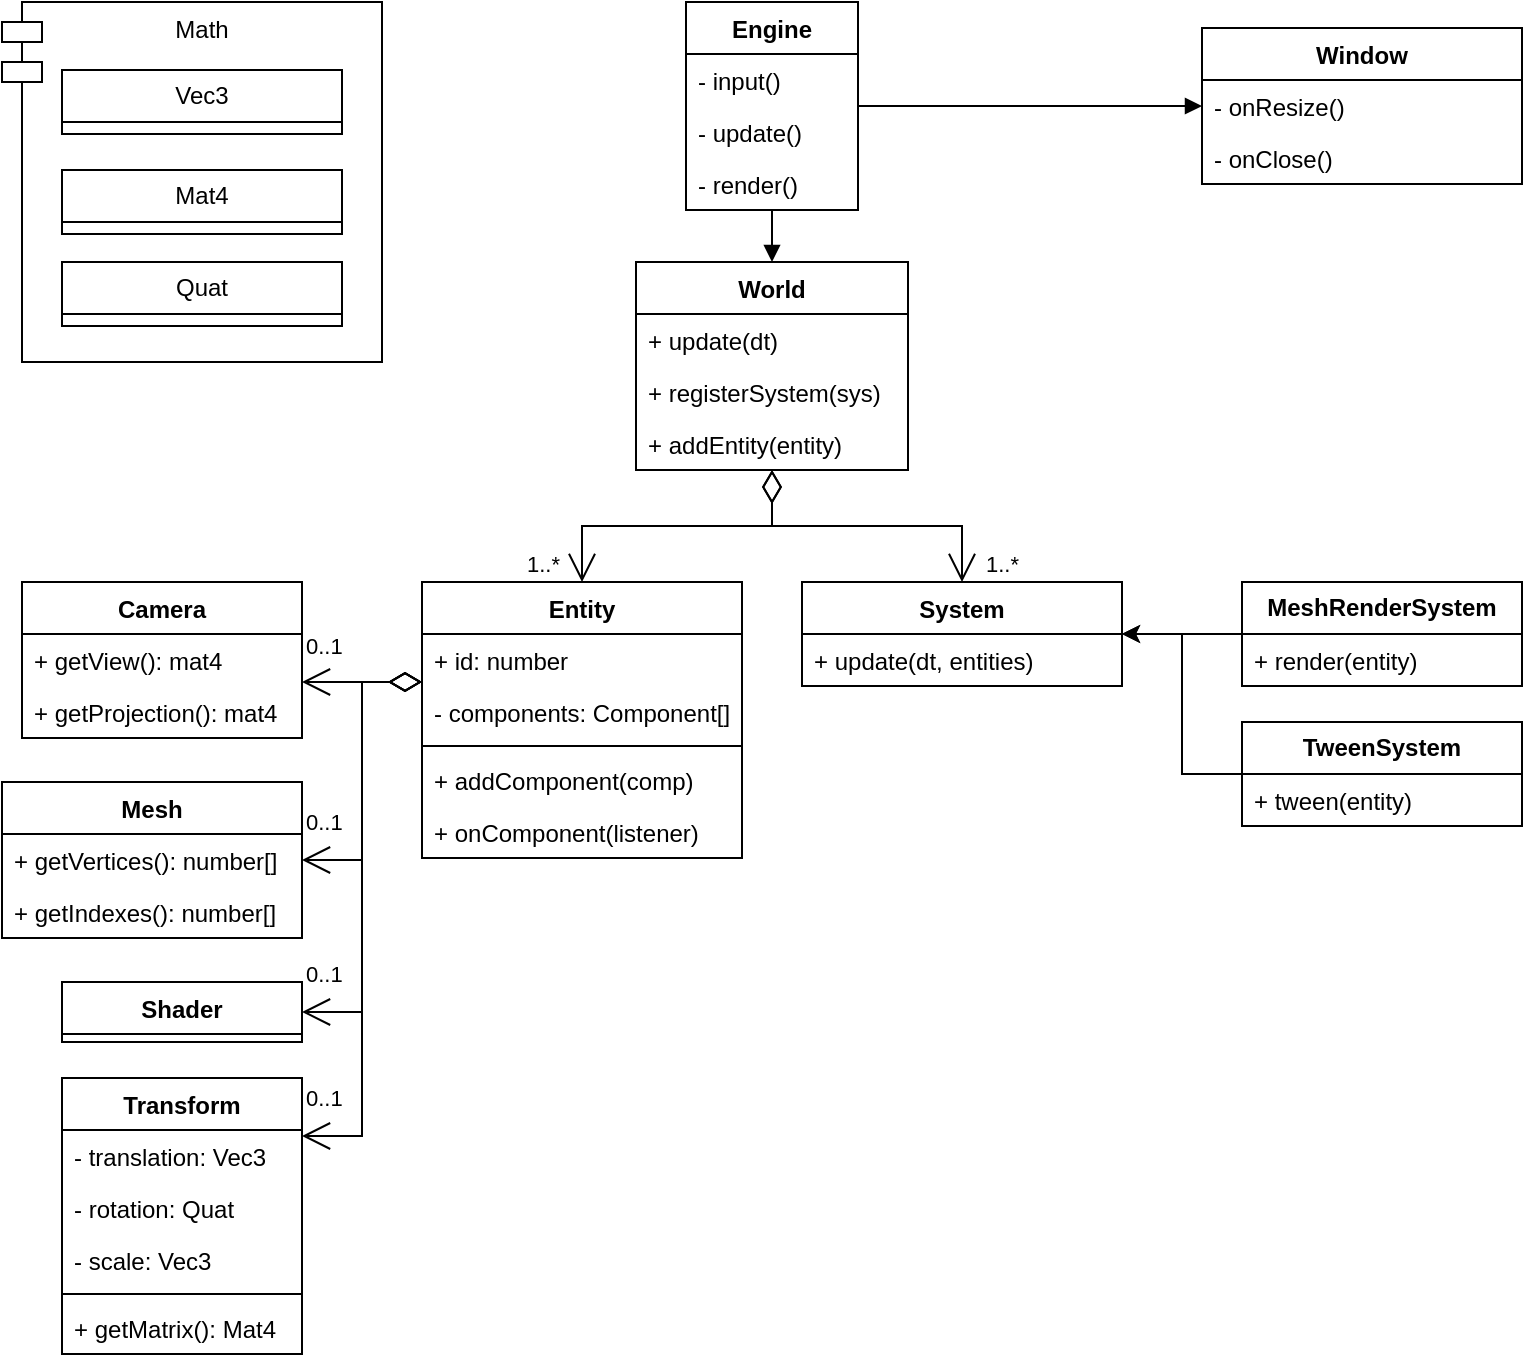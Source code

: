 <mxfile version="26.2.2">
  <diagram name="Страница — 1" id="kJVgFP-XCL9LoOZHXFr-">
    <mxGraphModel dx="1264" dy="939" grid="1" gridSize="10" guides="1" tooltips="1" connect="1" arrows="1" fold="1" page="1" pageScale="1" pageWidth="1169" pageHeight="827" background="none" math="0" shadow="0">
      <root>
        <mxCell id="0" />
        <mxCell id="1" parent="0" />
        <mxCell id="59MKXKUP5RYxz5AlFKz5-1" value="Window" style="swimlane;fontStyle=1;align=center;verticalAlign=top;childLayout=stackLayout;horizontal=1;startSize=26;horizontalStack=0;resizeParent=1;resizeParentMax=0;resizeLast=0;collapsible=1;marginBottom=0;whiteSpace=wrap;html=1;rounded=0;" parent="1" vertex="1">
          <mxGeometry x="800" y="33" width="160" height="78" as="geometry">
            <mxRectangle x="420" y="360" width="100" height="30" as="alternateBounds" />
          </mxGeometry>
        </mxCell>
        <mxCell id="wzKogEVJgoXQ_dvHDsTk-3" value="- onResize()" style="text;strokeColor=none;fillColor=none;align=left;verticalAlign=top;spacingLeft=4;spacingRight=4;overflow=hidden;rotatable=0;points=[[0,0.5],[1,0.5]];portConstraint=eastwest;whiteSpace=wrap;html=1;rounded=0;" parent="59MKXKUP5RYxz5AlFKz5-1" vertex="1">
          <mxGeometry y="26" width="160" height="26" as="geometry" />
        </mxCell>
        <mxCell id="wzKogEVJgoXQ_dvHDsTk-4" value="- onClose()" style="text;strokeColor=none;fillColor=none;align=left;verticalAlign=top;spacingLeft=4;spacingRight=4;overflow=hidden;rotatable=0;points=[[0,0.5],[1,0.5]];portConstraint=eastwest;whiteSpace=wrap;html=1;rounded=0;" parent="59MKXKUP5RYxz5AlFKz5-1" vertex="1">
          <mxGeometry y="52" width="160" height="26" as="geometry" />
        </mxCell>
        <mxCell id="gk4QDaXg1C4XhF2hDk9a-3" value="Engine" style="swimlane;fontStyle=1;align=center;verticalAlign=top;childLayout=stackLayout;horizontal=1;startSize=26;horizontalStack=0;resizeParent=1;resizeParentMax=0;resizeLast=0;collapsible=1;marginBottom=0;whiteSpace=wrap;html=1;rounded=0;" parent="1" vertex="1">
          <mxGeometry x="542" y="20" width="86" height="104" as="geometry" />
        </mxCell>
        <mxCell id="gk4QDaXg1C4XhF2hDk9a-6" value="- input()" style="text;strokeColor=none;fillColor=none;align=left;verticalAlign=top;spacingLeft=4;spacingRight=4;overflow=hidden;rotatable=0;points=[[0,0.5],[1,0.5]];portConstraint=eastwest;whiteSpace=wrap;html=1;rounded=0;" parent="gk4QDaXg1C4XhF2hDk9a-3" vertex="1">
          <mxGeometry y="26" width="86" height="26" as="geometry" />
        </mxCell>
        <mxCell id="QrIwYJtL0aNKeHC7VFV3-32" value="- update()" style="text;strokeColor=none;fillColor=none;align=left;verticalAlign=top;spacingLeft=4;spacingRight=4;overflow=hidden;rotatable=0;points=[[0,0.5],[1,0.5]];portConstraint=eastwest;whiteSpace=wrap;html=1;rounded=0;" vertex="1" parent="gk4QDaXg1C4XhF2hDk9a-3">
          <mxGeometry y="52" width="86" height="26" as="geometry" />
        </mxCell>
        <mxCell id="QrIwYJtL0aNKeHC7VFV3-33" value="- render()" style="text;strokeColor=none;fillColor=none;align=left;verticalAlign=top;spacingLeft=4;spacingRight=4;overflow=hidden;rotatable=0;points=[[0,0.5],[1,0.5]];portConstraint=eastwest;whiteSpace=wrap;html=1;rounded=0;" vertex="1" parent="gk4QDaXg1C4XhF2hDk9a-3">
          <mxGeometry y="78" width="86" height="26" as="geometry" />
        </mxCell>
        <mxCell id="wzKogEVJgoXQ_dvHDsTk-5" value="Mesh" style="swimlane;fontStyle=1;align=center;verticalAlign=top;childLayout=stackLayout;horizontal=1;startSize=26;horizontalStack=0;resizeParent=1;resizeParentMax=0;resizeLast=0;collapsible=1;marginBottom=0;whiteSpace=wrap;html=1;rounded=0;" parent="1" vertex="1">
          <mxGeometry x="200" y="410" width="150" height="78" as="geometry" />
        </mxCell>
        <mxCell id="wzKogEVJgoXQ_dvHDsTk-8" value="+ getVertices(): number[]" style="text;strokeColor=none;fillColor=none;align=left;verticalAlign=top;spacingLeft=4;spacingRight=4;overflow=hidden;rotatable=0;points=[[0,0.5],[1,0.5]];portConstraint=eastwest;whiteSpace=wrap;html=1;rounded=0;" parent="wzKogEVJgoXQ_dvHDsTk-5" vertex="1">
          <mxGeometry y="26" width="150" height="26" as="geometry" />
        </mxCell>
        <mxCell id="wzKogEVJgoXQ_dvHDsTk-9" value="+ getIndexes(): number[]" style="text;strokeColor=none;fillColor=none;align=left;verticalAlign=top;spacingLeft=4;spacingRight=4;overflow=hidden;rotatable=0;points=[[0,0.5],[1,0.5]];portConstraint=eastwest;whiteSpace=wrap;html=1;rounded=0;" parent="wzKogEVJgoXQ_dvHDsTk-5" vertex="1">
          <mxGeometry y="52" width="150" height="26" as="geometry" />
        </mxCell>
        <mxCell id="QrIwYJtL0aNKeHC7VFV3-47" style="edgeStyle=orthogonalEdgeStyle;rounded=0;orthogonalLoop=1;jettySize=auto;html=1;exitX=0;exitY=0.5;exitDx=0;exitDy=0;" edge="1" parent="1" source="wzKogEVJgoXQ_dvHDsTk-12" target="QrIwYJtL0aNKeHC7VFV3-22">
          <mxGeometry relative="1" as="geometry" />
        </mxCell>
        <mxCell id="wzKogEVJgoXQ_dvHDsTk-12" value="&lt;b&gt;Mesh&lt;/b&gt;&lt;b style=&quot;background-color: transparent; color: light-dark(rgb(0, 0, 0), rgb(255, 255, 255));&quot;&gt;RenderSystem&lt;/b&gt;" style="swimlane;fontStyle=0;childLayout=stackLayout;horizontal=1;startSize=26;horizontalStack=0;resizeParent=1;resizeParentMax=0;resizeLast=0;collapsible=1;marginBottom=0;whiteSpace=wrap;html=1;rounded=0;" parent="1" vertex="1">
          <mxGeometry x="820" y="310" width="140" height="52" as="geometry" />
        </mxCell>
        <mxCell id="wzKogEVJgoXQ_dvHDsTk-28" value="+ render(entity)" style="text;strokeColor=none;fillColor=none;align=left;verticalAlign=top;spacingLeft=4;spacingRight=4;overflow=hidden;rotatable=0;points=[[0,0.5],[1,0.5]];portConstraint=eastwest;whiteSpace=wrap;html=1;rounded=0;" parent="wzKogEVJgoXQ_dvHDsTk-12" vertex="1">
          <mxGeometry y="26" width="140" height="26" as="geometry" />
        </mxCell>
        <mxCell id="wzKogEVJgoXQ_dvHDsTk-47" value="Shader" style="swimlane;fontStyle=1;align=center;verticalAlign=top;childLayout=stackLayout;horizontal=1;startSize=26;horizontalStack=0;resizeParent=1;resizeParentMax=0;resizeLast=0;collapsible=1;marginBottom=0;whiteSpace=wrap;html=1;" parent="1" vertex="1">
          <mxGeometry x="230" y="510" width="120" height="30" as="geometry" />
        </mxCell>
        <mxCell id="wzKogEVJgoXQ_dvHDsTk-53" value="" style="endArrow=block;endFill=1;html=1;align=left;verticalAlign=bottom;spacing=0;spacingLeft=0;edgeStyle=orthogonalEdgeStyle;strokeColor=default;curved=0;rounded=1;" parent="1" source="gk4QDaXg1C4XhF2hDk9a-3" target="59MKXKUP5RYxz5AlFKz5-1" edge="1">
          <mxGeometry x="-0.177" y="4" relative="1" as="geometry">
            <mxPoint x="420" y="280" as="sourcePoint" />
            <mxPoint x="580" y="280" as="targetPoint" />
            <mxPoint as="offset" />
          </mxGeometry>
        </mxCell>
        <mxCell id="wzKogEVJgoXQ_dvHDsTk-62" value="Camera" style="swimlane;fontStyle=1;align=center;verticalAlign=top;childLayout=stackLayout;horizontal=1;startSize=26;horizontalStack=0;resizeParent=1;resizeParentMax=0;resizeLast=0;collapsible=1;marginBottom=0;whiteSpace=wrap;html=1;" parent="1" vertex="1">
          <mxGeometry x="210" y="310" width="140" height="78" as="geometry" />
        </mxCell>
        <mxCell id="wzKogEVJgoXQ_dvHDsTk-65" value="+ getView(): mat4" style="text;strokeColor=none;fillColor=none;align=left;verticalAlign=top;spacingLeft=4;spacingRight=4;overflow=hidden;rotatable=0;points=[[0,0.5],[1,0.5]];portConstraint=eastwest;whiteSpace=wrap;html=1;" parent="wzKogEVJgoXQ_dvHDsTk-62" vertex="1">
          <mxGeometry y="26" width="140" height="26" as="geometry" />
        </mxCell>
        <mxCell id="wzKogEVJgoXQ_dvHDsTk-68" value="+ getProjection(): mat4" style="text;strokeColor=none;fillColor=none;align=left;verticalAlign=top;spacingLeft=4;spacingRight=4;overflow=hidden;rotatable=0;points=[[0,0.5],[1,0.5]];portConstraint=eastwest;whiteSpace=wrap;html=1;" parent="wzKogEVJgoXQ_dvHDsTk-62" vertex="1">
          <mxGeometry y="52" width="140" height="26" as="geometry" />
        </mxCell>
        <mxCell id="QrIwYJtL0aNKeHC7VFV3-45" style="edgeStyle=orthogonalEdgeStyle;rounded=0;orthogonalLoop=1;jettySize=auto;html=1;exitX=1;exitY=0.5;exitDx=0;exitDy=0;" edge="1" parent="wzKogEVJgoXQ_dvHDsTk-62" source="wzKogEVJgoXQ_dvHDsTk-68" target="wzKogEVJgoXQ_dvHDsTk-68">
          <mxGeometry relative="1" as="geometry" />
        </mxCell>
        <mxCell id="wzKogEVJgoXQ_dvHDsTk-69" value="Entity" style="swimlane;fontStyle=1;align=center;verticalAlign=top;childLayout=stackLayout;horizontal=1;startSize=26;horizontalStack=0;resizeParent=1;resizeParentMax=0;resizeLast=0;collapsible=1;marginBottom=0;whiteSpace=wrap;html=1;" parent="1" vertex="1">
          <mxGeometry x="410" y="310" width="160" height="138" as="geometry" />
        </mxCell>
        <mxCell id="wzKogEVJgoXQ_dvHDsTk-70" value="+ id: number" style="text;strokeColor=none;fillColor=none;align=left;verticalAlign=top;spacingLeft=4;spacingRight=4;overflow=hidden;rotatable=0;points=[[0,0.5],[1,0.5]];portConstraint=eastwest;whiteSpace=wrap;html=1;" parent="wzKogEVJgoXQ_dvHDsTk-69" vertex="1">
          <mxGeometry y="26" width="160" height="26" as="geometry" />
        </mxCell>
        <mxCell id="QrIwYJtL0aNKeHC7VFV3-26" value="- components: Component[]" style="text;strokeColor=none;fillColor=none;align=left;verticalAlign=top;spacingLeft=4;spacingRight=4;overflow=hidden;rotatable=0;points=[[0,0.5],[1,0.5]];portConstraint=eastwest;whiteSpace=wrap;html=1;" vertex="1" parent="wzKogEVJgoXQ_dvHDsTk-69">
          <mxGeometry y="52" width="160" height="26" as="geometry" />
        </mxCell>
        <mxCell id="QrIwYJtL0aNKeHC7VFV3-18" value="" style="line;strokeWidth=1;fillColor=none;align=left;verticalAlign=middle;spacingTop=-1;spacingLeft=3;spacingRight=3;rotatable=0;labelPosition=right;points=[];portConstraint=eastwest;strokeColor=inherit;" vertex="1" parent="wzKogEVJgoXQ_dvHDsTk-69">
          <mxGeometry y="78" width="160" height="8" as="geometry" />
        </mxCell>
        <mxCell id="QrIwYJtL0aNKeHC7VFV3-17" value="+ addComponent(comp)" style="text;strokeColor=none;fillColor=none;align=left;verticalAlign=top;spacingLeft=4;spacingRight=4;overflow=hidden;rotatable=0;points=[[0,0.5],[1,0.5]];portConstraint=eastwest;whiteSpace=wrap;html=1;" vertex="1" parent="wzKogEVJgoXQ_dvHDsTk-69">
          <mxGeometry y="86" width="160" height="26" as="geometry" />
        </mxCell>
        <mxCell id="QrIwYJtL0aNKeHC7VFV3-19" value="+ onComponent(listener)" style="text;strokeColor=none;fillColor=none;align=left;verticalAlign=top;spacingLeft=4;spacingRight=4;overflow=hidden;rotatable=0;points=[[0,0.5],[1,0.5]];portConstraint=eastwest;whiteSpace=wrap;html=1;" vertex="1" parent="wzKogEVJgoXQ_dvHDsTk-69">
          <mxGeometry y="112" width="160" height="26" as="geometry" />
        </mxCell>
        <mxCell id="wzKogEVJgoXQ_dvHDsTk-76" value="Transform" style="swimlane;fontStyle=1;align=center;verticalAlign=top;childLayout=stackLayout;horizontal=1;startSize=26;horizontalStack=0;resizeParent=1;resizeParentMax=0;resizeLast=0;collapsible=1;marginBottom=0;whiteSpace=wrap;html=1;" parent="1" vertex="1">
          <mxGeometry x="230" y="558" width="120" height="138" as="geometry" />
        </mxCell>
        <mxCell id="QrIwYJtL0aNKeHC7VFV3-8" value="- translation: Vec3" style="text;strokeColor=none;fillColor=none;align=left;verticalAlign=top;spacingLeft=4;spacingRight=4;overflow=hidden;rotatable=0;points=[[0,0.5],[1,0.5]];portConstraint=eastwest;whiteSpace=wrap;html=1;" vertex="1" parent="wzKogEVJgoXQ_dvHDsTk-76">
          <mxGeometry y="26" width="120" height="26" as="geometry" />
        </mxCell>
        <mxCell id="QrIwYJtL0aNKeHC7VFV3-9" value="- rotation: Quat" style="text;strokeColor=none;fillColor=none;align=left;verticalAlign=top;spacingLeft=4;spacingRight=4;overflow=hidden;rotatable=0;points=[[0,0.5],[1,0.5]];portConstraint=eastwest;whiteSpace=wrap;html=1;" vertex="1" parent="wzKogEVJgoXQ_dvHDsTk-76">
          <mxGeometry y="52" width="120" height="26" as="geometry" />
        </mxCell>
        <mxCell id="QrIwYJtL0aNKeHC7VFV3-6" value="- scale: Vec3" style="text;strokeColor=none;fillColor=none;align=left;verticalAlign=top;spacingLeft=4;spacingRight=4;overflow=hidden;rotatable=0;points=[[0,0.5],[1,0.5]];portConstraint=eastwest;whiteSpace=wrap;html=1;" vertex="1" parent="wzKogEVJgoXQ_dvHDsTk-76">
          <mxGeometry y="78" width="120" height="26" as="geometry" />
        </mxCell>
        <mxCell id="QrIwYJtL0aNKeHC7VFV3-7" value="" style="line;strokeWidth=1;fillColor=none;align=left;verticalAlign=middle;spacingTop=-1;spacingLeft=3;spacingRight=3;rotatable=0;labelPosition=right;points=[];portConstraint=eastwest;strokeColor=inherit;" vertex="1" parent="wzKogEVJgoXQ_dvHDsTk-76">
          <mxGeometry y="104" width="120" height="8" as="geometry" />
        </mxCell>
        <mxCell id="wzKogEVJgoXQ_dvHDsTk-82" value="+ getMatrix(): M&lt;span style=&quot;background-color: transparent; color: light-dark(rgb(0, 0, 0), rgb(255, 255, 255));&quot;&gt;at4&lt;/span&gt;" style="text;strokeColor=none;fillColor=none;align=left;verticalAlign=top;spacingLeft=4;spacingRight=4;overflow=hidden;rotatable=0;points=[[0,0.5],[1,0.5]];portConstraint=eastwest;whiteSpace=wrap;html=1;" parent="wzKogEVJgoXQ_dvHDsTk-76" vertex="1">
          <mxGeometry y="112" width="120" height="26" as="geometry" />
        </mxCell>
        <mxCell id="QrIwYJtL0aNKeHC7VFV3-2" value="" style="group" vertex="1" connectable="0" parent="1">
          <mxGeometry x="200" y="20" width="190" height="180" as="geometry" />
        </mxCell>
        <mxCell id="T-zd2cSABAyiTnIaaSCx-3" value="Math" style="shape=module;align=left;spacingLeft=10;align=center;verticalAlign=top;whiteSpace=wrap;html=1;container=0;" parent="QrIwYJtL0aNKeHC7VFV3-2" vertex="1">
          <mxGeometry width="190" height="180" as="geometry" />
        </mxCell>
        <mxCell id="T-zd2cSABAyiTnIaaSCx-5" value="Vec3" style="swimlane;fontStyle=0;childLayout=stackLayout;horizontal=1;startSize=26;fillColor=none;horizontalStack=0;resizeParent=1;resizeParentMax=0;resizeLast=0;collapsible=1;marginBottom=0;whiteSpace=wrap;html=1;container=0;" parent="QrIwYJtL0aNKeHC7VFV3-2" vertex="1">
          <mxGeometry x="30" y="34" width="140" height="32" as="geometry" />
        </mxCell>
        <mxCell id="T-zd2cSABAyiTnIaaSCx-10" value="Mat4" style="swimlane;fontStyle=0;childLayout=stackLayout;horizontal=1;startSize=26;fillColor=none;horizontalStack=0;resizeParent=1;resizeParentMax=0;resizeLast=0;collapsible=1;marginBottom=0;whiteSpace=wrap;html=1;container=0;" parent="QrIwYJtL0aNKeHC7VFV3-2" vertex="1">
          <mxGeometry x="30" y="84" width="140" height="32" as="geometry" />
        </mxCell>
        <mxCell id="QrIwYJtL0aNKeHC7VFV3-1" value="Quat" style="swimlane;fontStyle=0;childLayout=stackLayout;horizontal=1;startSize=26;fillColor=none;horizontalStack=0;resizeParent=1;resizeParentMax=0;resizeLast=0;collapsible=1;marginBottom=0;whiteSpace=wrap;html=1;container=0;" vertex="1" parent="QrIwYJtL0aNKeHC7VFV3-2">
          <mxGeometry x="30" y="130" width="140" height="32" as="geometry" />
        </mxCell>
        <mxCell id="QrIwYJtL0aNKeHC7VFV3-48" style="edgeStyle=orthogonalEdgeStyle;rounded=0;orthogonalLoop=1;jettySize=auto;html=1;" edge="1" parent="1" source="QrIwYJtL0aNKeHC7VFV3-3" target="QrIwYJtL0aNKeHC7VFV3-22">
          <mxGeometry relative="1" as="geometry">
            <Array as="points">
              <mxPoint x="790" y="406" />
              <mxPoint x="790" y="336" />
            </Array>
          </mxGeometry>
        </mxCell>
        <mxCell id="QrIwYJtL0aNKeHC7VFV3-3" value="&lt;b&gt;TweenSystem&lt;/b&gt;" style="swimlane;fontStyle=0;childLayout=stackLayout;horizontal=1;startSize=26;horizontalStack=0;resizeParent=1;resizeParentMax=0;resizeLast=0;collapsible=1;marginBottom=0;whiteSpace=wrap;html=1;rounded=0;" vertex="1" parent="1">
          <mxGeometry x="820" y="380" width="140" height="52" as="geometry" />
        </mxCell>
        <mxCell id="QrIwYJtL0aNKeHC7VFV3-4" value="+ tween&lt;span style=&quot;background-color: transparent; color: light-dark(rgb(0, 0, 0), rgb(255, 255, 255));&quot;&gt;(entity)&lt;/span&gt;" style="text;strokeColor=none;fillColor=none;align=left;verticalAlign=top;spacingLeft=4;spacingRight=4;overflow=hidden;rotatable=0;points=[[0,0.5],[1,0.5]];portConstraint=eastwest;whiteSpace=wrap;html=1;rounded=0;" vertex="1" parent="QrIwYJtL0aNKeHC7VFV3-3">
          <mxGeometry y="26" width="140" height="26" as="geometry" />
        </mxCell>
        <mxCell id="QrIwYJtL0aNKeHC7VFV3-10" value="World" style="swimlane;fontStyle=1;align=center;verticalAlign=top;childLayout=stackLayout;horizontal=1;startSize=26;horizontalStack=0;resizeParent=1;resizeParentMax=0;resizeLast=0;collapsible=1;marginBottom=0;whiteSpace=wrap;html=1;" vertex="1" parent="1">
          <mxGeometry x="517" y="150" width="136" height="104" as="geometry" />
        </mxCell>
        <mxCell id="QrIwYJtL0aNKeHC7VFV3-13" value="+ update(dt)" style="text;strokeColor=none;fillColor=none;align=left;verticalAlign=top;spacingLeft=4;spacingRight=4;overflow=hidden;rotatable=0;points=[[0,0.5],[1,0.5]];portConstraint=eastwest;whiteSpace=wrap;html=1;" vertex="1" parent="QrIwYJtL0aNKeHC7VFV3-10">
          <mxGeometry y="26" width="136" height="26" as="geometry" />
        </mxCell>
        <mxCell id="QrIwYJtL0aNKeHC7VFV3-15" value="+ registerSystem(sys)" style="text;strokeColor=none;fillColor=none;align=left;verticalAlign=top;spacingLeft=4;spacingRight=4;overflow=hidden;rotatable=0;points=[[0,0.5],[1,0.5]];portConstraint=eastwest;whiteSpace=wrap;html=1;" vertex="1" parent="QrIwYJtL0aNKeHC7VFV3-10">
          <mxGeometry y="52" width="136" height="26" as="geometry" />
        </mxCell>
        <mxCell id="QrIwYJtL0aNKeHC7VFV3-16" value="+ addEntity(entity)" style="text;strokeColor=none;fillColor=none;align=left;verticalAlign=top;spacingLeft=4;spacingRight=4;overflow=hidden;rotatable=0;points=[[0,0.5],[1,0.5]];portConstraint=eastwest;whiteSpace=wrap;html=1;" vertex="1" parent="QrIwYJtL0aNKeHC7VFV3-10">
          <mxGeometry y="78" width="136" height="26" as="geometry" />
        </mxCell>
        <mxCell id="QrIwYJtL0aNKeHC7VFV3-22" value="System" style="swimlane;fontStyle=1;align=center;verticalAlign=top;childLayout=stackLayout;horizontal=1;startSize=26;horizontalStack=0;resizeParent=1;resizeParentMax=0;resizeLast=0;collapsible=1;marginBottom=0;whiteSpace=wrap;html=1;" vertex="1" parent="1">
          <mxGeometry x="600" y="310" width="160" height="52" as="geometry" />
        </mxCell>
        <mxCell id="QrIwYJtL0aNKeHC7VFV3-25" value="+ update(dt, entities&lt;span style=&quot;background-color: transparent; color: light-dark(rgb(0, 0, 0), rgb(255, 255, 255));&quot;&gt;)&lt;/span&gt;" style="text;strokeColor=none;fillColor=none;align=left;verticalAlign=top;spacingLeft=4;spacingRight=4;overflow=hidden;rotatable=0;points=[[0,0.5],[1,0.5]];portConstraint=eastwest;whiteSpace=wrap;html=1;" vertex="1" parent="QrIwYJtL0aNKeHC7VFV3-22">
          <mxGeometry y="26" width="160" height="26" as="geometry" />
        </mxCell>
        <mxCell id="QrIwYJtL0aNKeHC7VFV3-27" value="1..*" style="endArrow=open;html=1;endSize=12;startArrow=diamondThin;startSize=14;startFill=0;edgeStyle=orthogonalEdgeStyle;align=right;verticalAlign=bottom;rounded=0;" edge="1" parent="1" source="QrIwYJtL0aNKeHC7VFV3-10" target="wzKogEVJgoXQ_dvHDsTk-69">
          <mxGeometry x="1" y="-10" relative="1" as="geometry">
            <mxPoint x="200" y="173" as="sourcePoint" />
            <mxPoint x="360" y="173" as="targetPoint" />
            <mxPoint as="offset" />
          </mxGeometry>
        </mxCell>
        <mxCell id="QrIwYJtL0aNKeHC7VFV3-28" value="1..*" style="endArrow=open;html=1;endSize=12;startArrow=diamondThin;startSize=14;startFill=0;edgeStyle=orthogonalEdgeStyle;align=left;verticalAlign=bottom;rounded=0;" edge="1" parent="1" source="QrIwYJtL0aNKeHC7VFV3-10" target="QrIwYJtL0aNKeHC7VFV3-22">
          <mxGeometry x="1" y="10" relative="1" as="geometry">
            <mxPoint x="600" y="287" as="sourcePoint" />
            <mxPoint x="480" y="353" as="targetPoint" />
            <mxPoint as="offset" />
          </mxGeometry>
        </mxCell>
        <mxCell id="QrIwYJtL0aNKeHC7VFV3-34" value="" style="endArrow=block;endFill=1;html=1;align=left;verticalAlign=bottom;spacing=0;spacingLeft=0;edgeStyle=orthogonalEdgeStyle;strokeColor=default;curved=0;rounded=1;" edge="1" parent="1" source="gk4QDaXg1C4XhF2hDk9a-3" target="QrIwYJtL0aNKeHC7VFV3-10">
          <mxGeometry x="-0.177" y="4" relative="1" as="geometry">
            <mxPoint x="674" y="82" as="sourcePoint" />
            <mxPoint x="815" y="180" as="targetPoint" />
            <mxPoint as="offset" />
          </mxGeometry>
        </mxCell>
        <mxCell id="QrIwYJtL0aNKeHC7VFV3-36" value="0..1" style="endArrow=open;html=1;endSize=12;startArrow=diamondThin;startSize=14;startFill=0;edgeStyle=orthogonalEdgeStyle;align=left;verticalAlign=bottom;rounded=0;" edge="1" parent="1" source="wzKogEVJgoXQ_dvHDsTk-69" target="wzKogEVJgoXQ_dvHDsTk-5">
          <mxGeometry x="1" y="-10" relative="1" as="geometry">
            <mxPoint x="284" y="413" as="sourcePoint" />
            <mxPoint x="190" y="510" as="targetPoint" />
            <mxPoint as="offset" />
            <Array as="points">
              <mxPoint x="380" y="360" />
              <mxPoint x="380" y="449" />
            </Array>
          </mxGeometry>
        </mxCell>
        <mxCell id="QrIwYJtL0aNKeHC7VFV3-43" value="0..1" style="endArrow=open;html=1;endSize=12;startArrow=diamondThin;startSize=14;startFill=0;edgeStyle=orthogonalEdgeStyle;align=left;verticalAlign=bottom;rounded=0;entryX=1;entryY=0.5;entryDx=0;entryDy=0;" edge="1" parent="1" source="wzKogEVJgoXQ_dvHDsTk-69" target="wzKogEVJgoXQ_dvHDsTk-47">
          <mxGeometry x="1" y="-10" relative="1" as="geometry">
            <mxPoint x="410" y="379" as="sourcePoint" />
            <mxPoint x="295" y="540" as="targetPoint" />
            <mxPoint as="offset" />
            <Array as="points">
              <mxPoint x="380" y="360" />
              <mxPoint x="380" y="525" />
            </Array>
          </mxGeometry>
        </mxCell>
        <mxCell id="QrIwYJtL0aNKeHC7VFV3-44" value="0..1" style="endArrow=open;html=1;endSize=12;startArrow=diamondThin;startSize=14;startFill=0;edgeStyle=orthogonalEdgeStyle;align=left;verticalAlign=bottom;rounded=0;" edge="1" parent="1" source="wzKogEVJgoXQ_dvHDsTk-69" target="wzKogEVJgoXQ_dvHDsTk-76">
          <mxGeometry x="1" y="-10" relative="1" as="geometry">
            <mxPoint x="420" y="389" as="sourcePoint" />
            <mxPoint x="190" y="495" as="targetPoint" />
            <mxPoint as="offset" />
            <Array as="points">
              <mxPoint x="380" y="360" />
              <mxPoint x="380" y="587" />
            </Array>
          </mxGeometry>
        </mxCell>
        <mxCell id="QrIwYJtL0aNKeHC7VFV3-46" value="0..1" style="endArrow=open;html=1;endSize=12;startArrow=diamondThin;startSize=14;startFill=0;edgeStyle=orthogonalEdgeStyle;align=left;verticalAlign=bottom;rounded=0;" edge="1" parent="1" source="wzKogEVJgoXQ_dvHDsTk-69" target="wzKogEVJgoXQ_dvHDsTk-62">
          <mxGeometry x="1" y="-9" relative="1" as="geometry">
            <mxPoint x="410" y="410" as="sourcePoint" />
            <mxPoint x="110" y="310" as="targetPoint" />
            <mxPoint as="offset" />
            <Array as="points">
              <mxPoint x="380" y="360" />
              <mxPoint x="380" y="360" />
            </Array>
          </mxGeometry>
        </mxCell>
      </root>
    </mxGraphModel>
  </diagram>
</mxfile>
